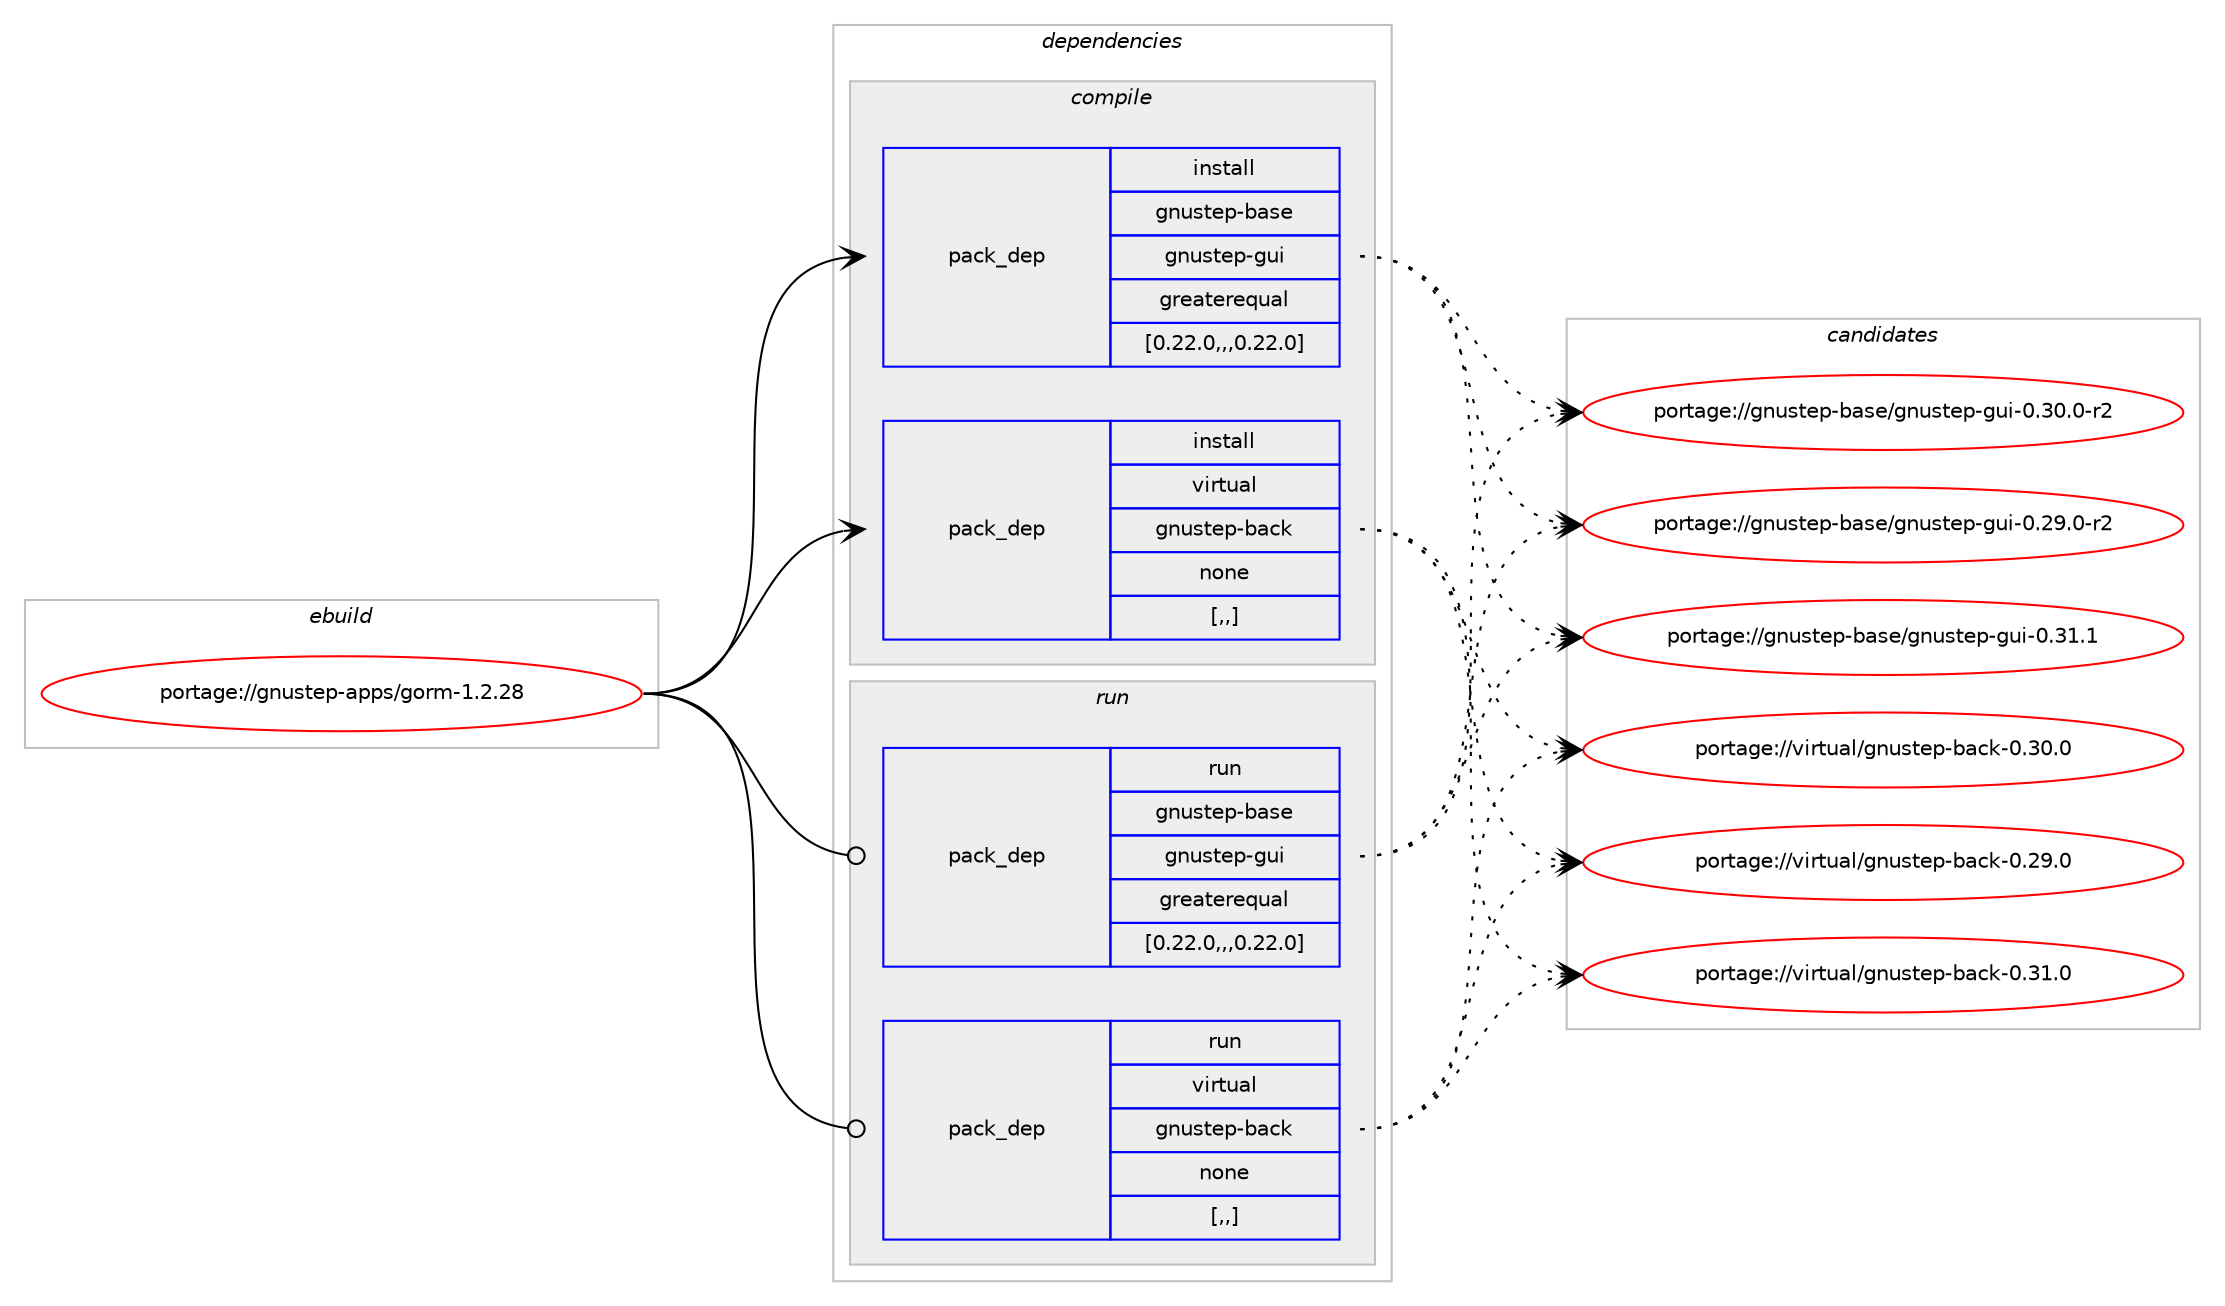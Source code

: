 digraph prolog {

# *************
# Graph options
# *************

newrank=true;
concentrate=true;
compound=true;
graph [rankdir=LR,fontname=Helvetica,fontsize=10,ranksep=1.5];#, ranksep=2.5, nodesep=0.2];
edge  [arrowhead=vee];
node  [fontname=Helvetica,fontsize=10];

# **********
# The ebuild
# **********

subgraph cluster_leftcol {
color=gray;
label=<<i>ebuild</i>>;
id [label="portage://gnustep-apps/gorm-1.2.28", color=red, width=4, href="../gnustep-apps/gorm-1.2.28.svg"];
}

# ****************
# The dependencies
# ****************

subgraph cluster_midcol {
color=gray;
label=<<i>dependencies</i>>;
subgraph cluster_compile {
fillcolor="#eeeeee";
style=filled;
label=<<i>compile</i>>;
subgraph pack173716 {
dependency241227 [label=<<TABLE BORDER="0" CELLBORDER="1" CELLSPACING="0" CELLPADDING="4" WIDTH="220"><TR><TD ROWSPAN="6" CELLPADDING="30">pack_dep</TD></TR><TR><TD WIDTH="110">install</TD></TR><TR><TD>gnustep-base</TD></TR><TR><TD>gnustep-gui</TD></TR><TR><TD>greaterequal</TD></TR><TR><TD>[0.22.0,,,0.22.0]</TD></TR></TABLE>>, shape=none, color=blue];
}
id:e -> dependency241227:w [weight=20,style="solid",arrowhead="vee"];
subgraph pack173717 {
dependency241228 [label=<<TABLE BORDER="0" CELLBORDER="1" CELLSPACING="0" CELLPADDING="4" WIDTH="220"><TR><TD ROWSPAN="6" CELLPADDING="30">pack_dep</TD></TR><TR><TD WIDTH="110">install</TD></TR><TR><TD>virtual</TD></TR><TR><TD>gnustep-back</TD></TR><TR><TD>none</TD></TR><TR><TD>[,,]</TD></TR></TABLE>>, shape=none, color=blue];
}
id:e -> dependency241228:w [weight=20,style="solid",arrowhead="vee"];
}
subgraph cluster_compileandrun {
fillcolor="#eeeeee";
style=filled;
label=<<i>compile and run</i>>;
}
subgraph cluster_run {
fillcolor="#eeeeee";
style=filled;
label=<<i>run</i>>;
subgraph pack173718 {
dependency241229 [label=<<TABLE BORDER="0" CELLBORDER="1" CELLSPACING="0" CELLPADDING="4" WIDTH="220"><TR><TD ROWSPAN="6" CELLPADDING="30">pack_dep</TD></TR><TR><TD WIDTH="110">run</TD></TR><TR><TD>gnustep-base</TD></TR><TR><TD>gnustep-gui</TD></TR><TR><TD>greaterequal</TD></TR><TR><TD>[0.22.0,,,0.22.0]</TD></TR></TABLE>>, shape=none, color=blue];
}
id:e -> dependency241229:w [weight=20,style="solid",arrowhead="odot"];
subgraph pack173719 {
dependency241230 [label=<<TABLE BORDER="0" CELLBORDER="1" CELLSPACING="0" CELLPADDING="4" WIDTH="220"><TR><TD ROWSPAN="6" CELLPADDING="30">pack_dep</TD></TR><TR><TD WIDTH="110">run</TD></TR><TR><TD>virtual</TD></TR><TR><TD>gnustep-back</TD></TR><TR><TD>none</TD></TR><TR><TD>[,,]</TD></TR></TABLE>>, shape=none, color=blue];
}
id:e -> dependency241230:w [weight=20,style="solid",arrowhead="odot"];
}
}

# **************
# The candidates
# **************

subgraph cluster_choices {
rank=same;
color=gray;
label=<<i>candidates</i>>;

subgraph choice173716 {
color=black;
nodesep=1;
choice103110117115116101112459897115101471031101171151161011124510311710545484651494649 [label="portage://gnustep-base/gnustep-gui-0.31.1", color=red, width=4,href="../gnustep-base/gnustep-gui-0.31.1.svg"];
choice1031101171151161011124598971151014710311011711511610111245103117105454846514846484511450 [label="portage://gnustep-base/gnustep-gui-0.30.0-r2", color=red, width=4,href="../gnustep-base/gnustep-gui-0.30.0-r2.svg"];
choice1031101171151161011124598971151014710311011711511610111245103117105454846505746484511450 [label="portage://gnustep-base/gnustep-gui-0.29.0-r2", color=red, width=4,href="../gnustep-base/gnustep-gui-0.29.0-r2.svg"];
dependency241227:e -> choice103110117115116101112459897115101471031101171151161011124510311710545484651494649:w [style=dotted,weight="100"];
dependency241227:e -> choice1031101171151161011124598971151014710311011711511610111245103117105454846514846484511450:w [style=dotted,weight="100"];
dependency241227:e -> choice1031101171151161011124598971151014710311011711511610111245103117105454846505746484511450:w [style=dotted,weight="100"];
}
subgraph choice173717 {
color=black;
nodesep=1;
choice11810511411611797108471031101171151161011124598979910745484651494648 [label="portage://virtual/gnustep-back-0.31.0", color=red, width=4,href="../virtual/gnustep-back-0.31.0.svg"];
choice11810511411611797108471031101171151161011124598979910745484651484648 [label="portage://virtual/gnustep-back-0.30.0", color=red, width=4,href="../virtual/gnustep-back-0.30.0.svg"];
choice11810511411611797108471031101171151161011124598979910745484650574648 [label="portage://virtual/gnustep-back-0.29.0", color=red, width=4,href="../virtual/gnustep-back-0.29.0.svg"];
dependency241228:e -> choice11810511411611797108471031101171151161011124598979910745484651494648:w [style=dotted,weight="100"];
dependency241228:e -> choice11810511411611797108471031101171151161011124598979910745484651484648:w [style=dotted,weight="100"];
dependency241228:e -> choice11810511411611797108471031101171151161011124598979910745484650574648:w [style=dotted,weight="100"];
}
subgraph choice173718 {
color=black;
nodesep=1;
choice103110117115116101112459897115101471031101171151161011124510311710545484651494649 [label="portage://gnustep-base/gnustep-gui-0.31.1", color=red, width=4,href="../gnustep-base/gnustep-gui-0.31.1.svg"];
choice1031101171151161011124598971151014710311011711511610111245103117105454846514846484511450 [label="portage://gnustep-base/gnustep-gui-0.30.0-r2", color=red, width=4,href="../gnustep-base/gnustep-gui-0.30.0-r2.svg"];
choice1031101171151161011124598971151014710311011711511610111245103117105454846505746484511450 [label="portage://gnustep-base/gnustep-gui-0.29.0-r2", color=red, width=4,href="../gnustep-base/gnustep-gui-0.29.0-r2.svg"];
dependency241229:e -> choice103110117115116101112459897115101471031101171151161011124510311710545484651494649:w [style=dotted,weight="100"];
dependency241229:e -> choice1031101171151161011124598971151014710311011711511610111245103117105454846514846484511450:w [style=dotted,weight="100"];
dependency241229:e -> choice1031101171151161011124598971151014710311011711511610111245103117105454846505746484511450:w [style=dotted,weight="100"];
}
subgraph choice173719 {
color=black;
nodesep=1;
choice11810511411611797108471031101171151161011124598979910745484651494648 [label="portage://virtual/gnustep-back-0.31.0", color=red, width=4,href="../virtual/gnustep-back-0.31.0.svg"];
choice11810511411611797108471031101171151161011124598979910745484651484648 [label="portage://virtual/gnustep-back-0.30.0", color=red, width=4,href="../virtual/gnustep-back-0.30.0.svg"];
choice11810511411611797108471031101171151161011124598979910745484650574648 [label="portage://virtual/gnustep-back-0.29.0", color=red, width=4,href="../virtual/gnustep-back-0.29.0.svg"];
dependency241230:e -> choice11810511411611797108471031101171151161011124598979910745484651494648:w [style=dotted,weight="100"];
dependency241230:e -> choice11810511411611797108471031101171151161011124598979910745484651484648:w [style=dotted,weight="100"];
dependency241230:e -> choice11810511411611797108471031101171151161011124598979910745484650574648:w [style=dotted,weight="100"];
}
}

}
